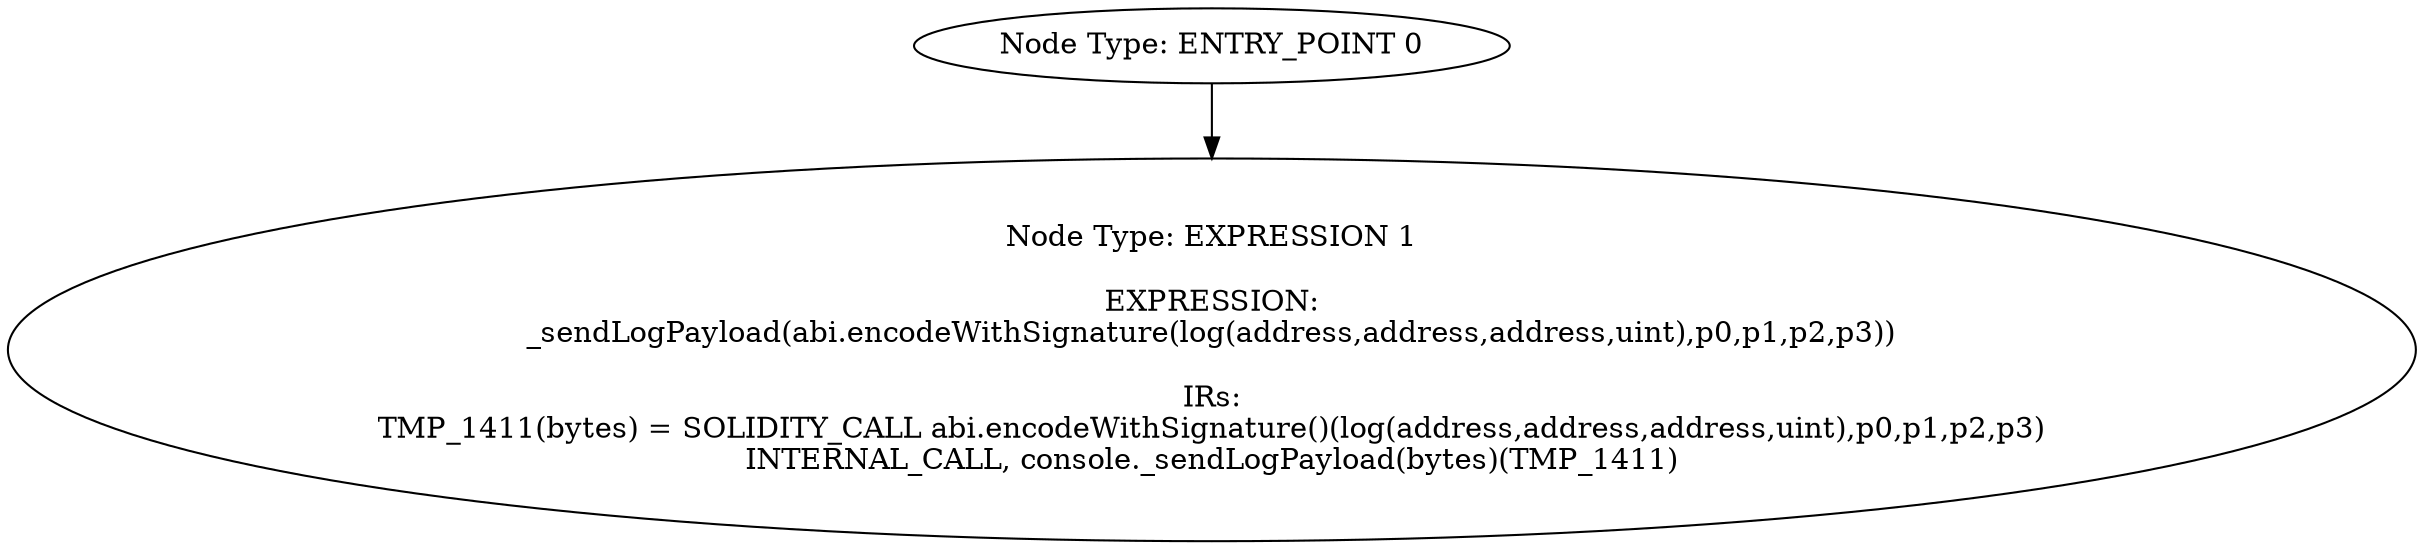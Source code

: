 digraph{
0[label="Node Type: ENTRY_POINT 0
"];
0->1;
1[label="Node Type: EXPRESSION 1

EXPRESSION:
_sendLogPayload(abi.encodeWithSignature(log(address,address,address,uint),p0,p1,p2,p3))

IRs:
TMP_1411(bytes) = SOLIDITY_CALL abi.encodeWithSignature()(log(address,address,address,uint),p0,p1,p2,p3)
INTERNAL_CALL, console._sendLogPayload(bytes)(TMP_1411)"];
}
